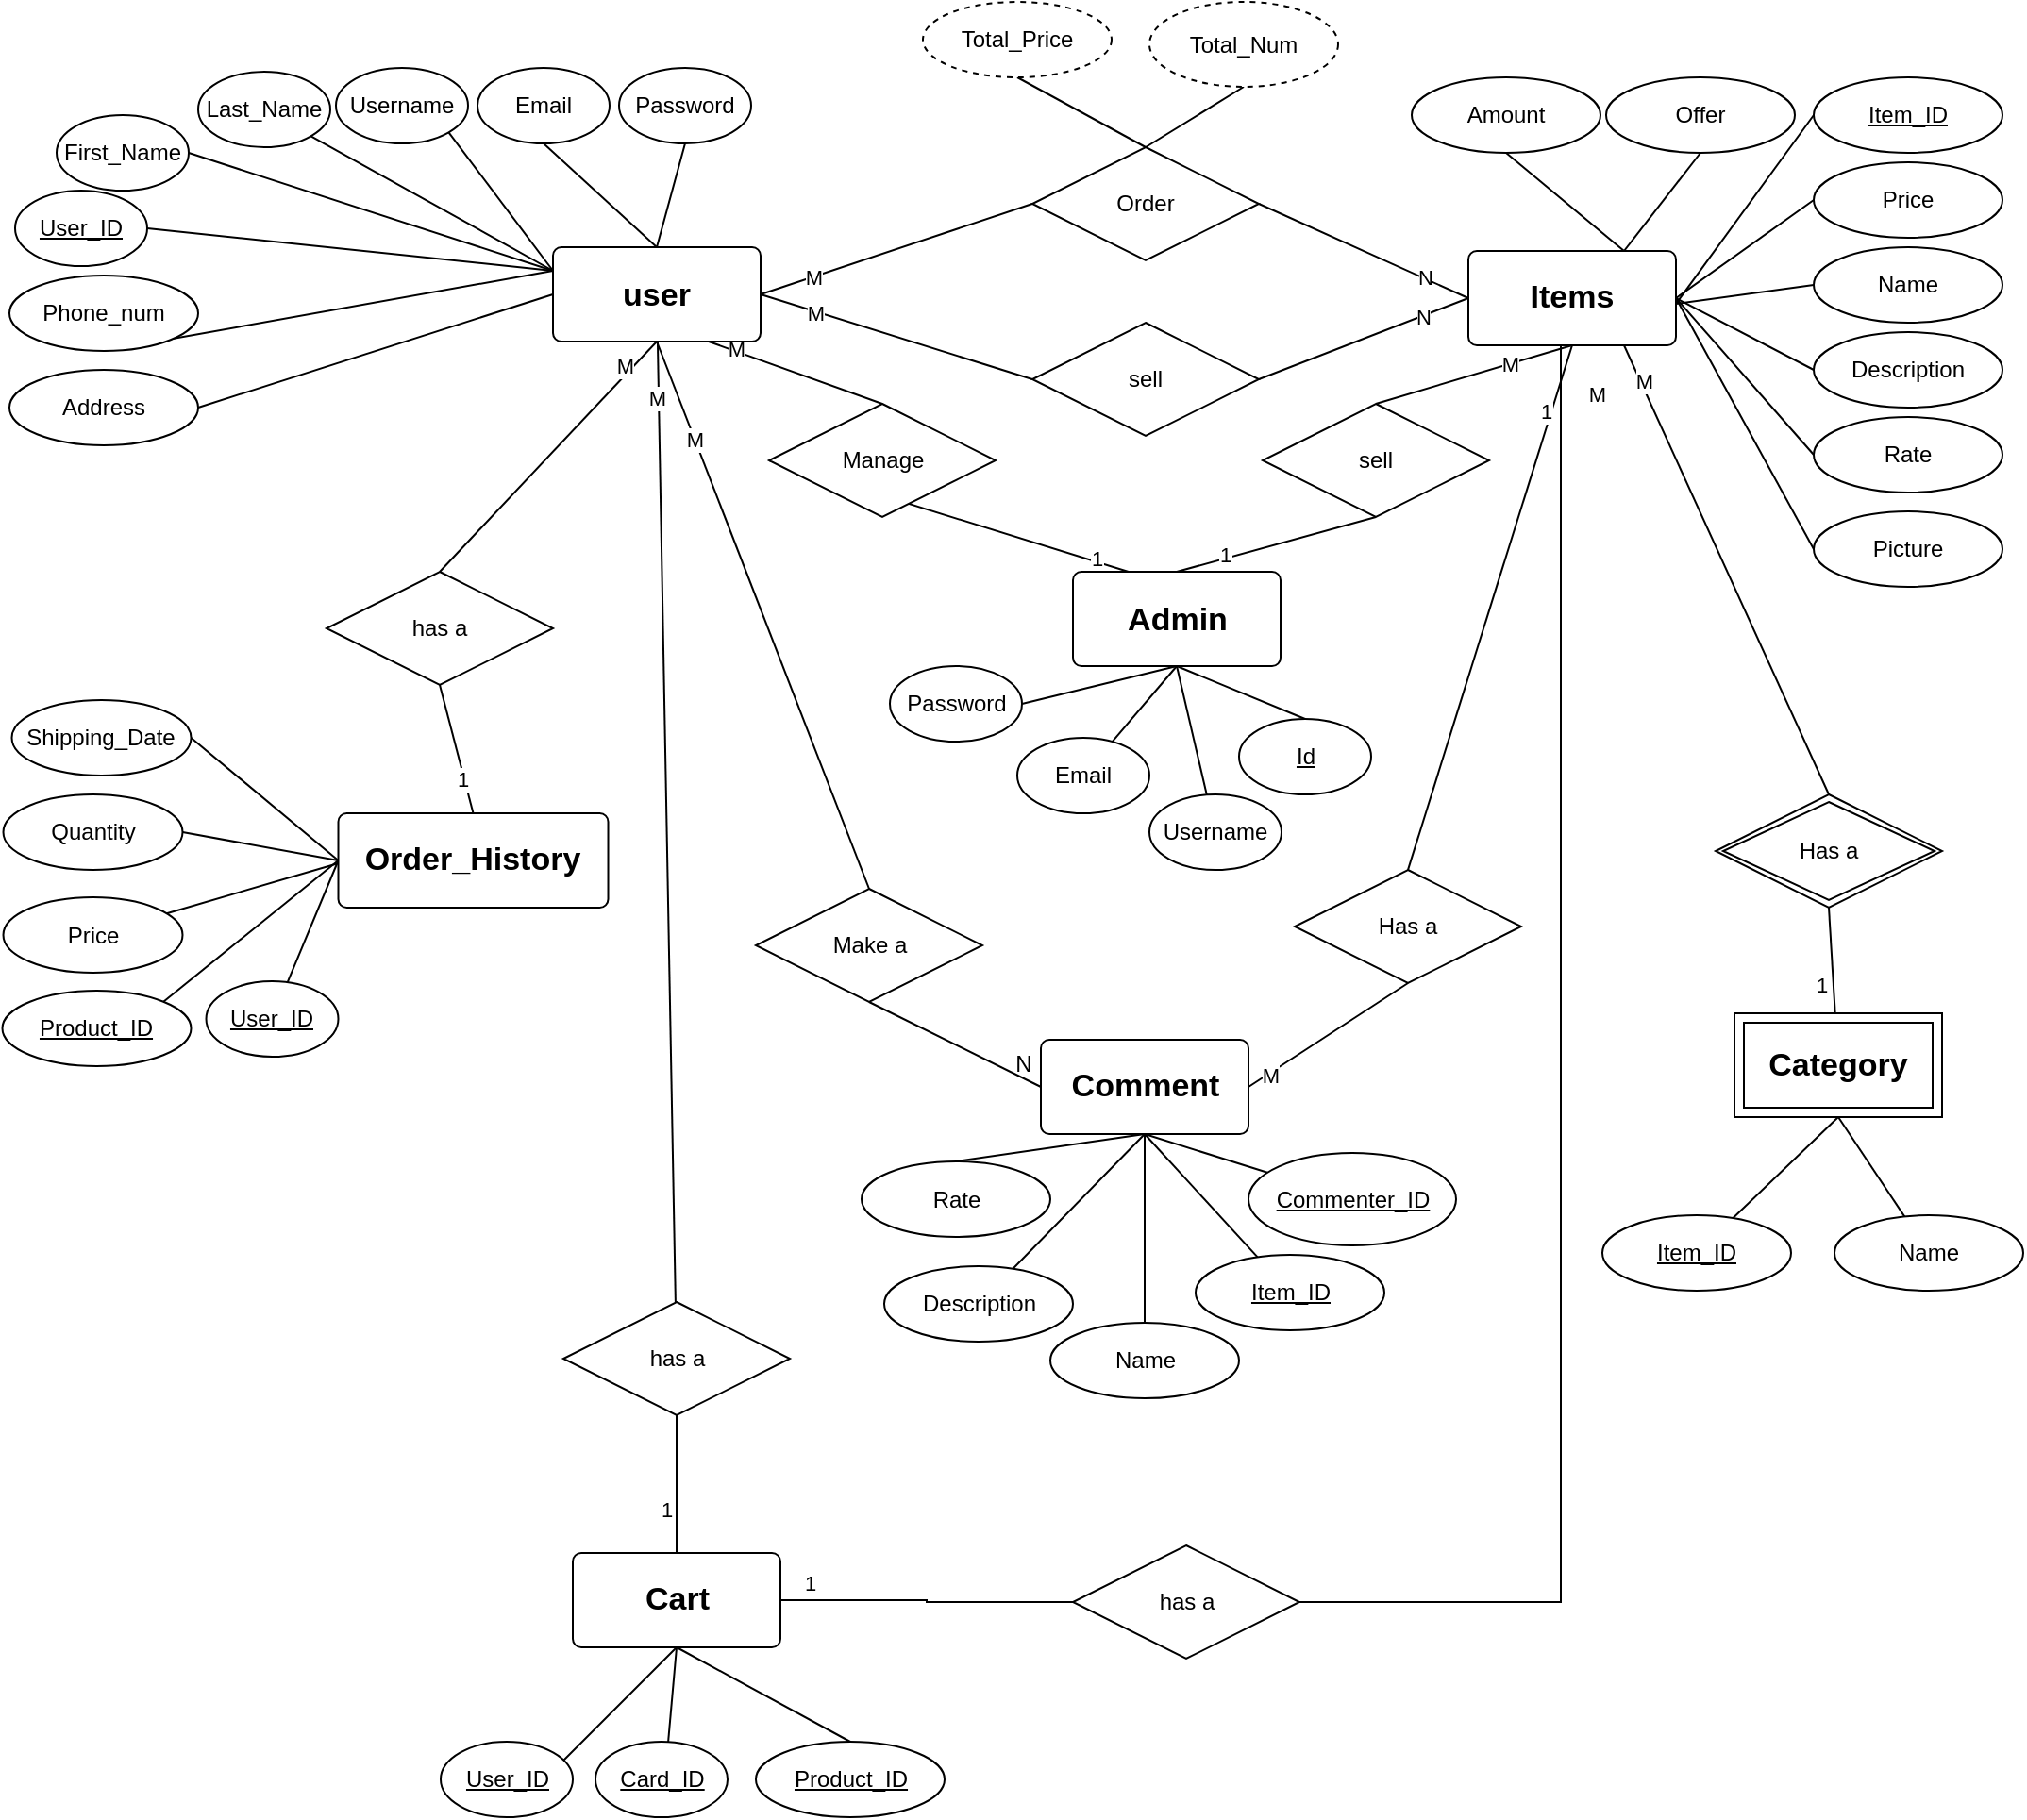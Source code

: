 <mxfile version="24.2.2" type="github">
  <diagram id="R2lEEEUBdFMjLlhIrx00" name="Page-1">
    <mxGraphModel dx="1857" dy="937" grid="1" gridSize="10" guides="1" tooltips="1" connect="1" arrows="1" fold="1" page="1" pageScale="1" pageWidth="1100" pageHeight="1100" math="0" shadow="0" extFonts="Permanent Marker^https://fonts.googleapis.com/css?family=Permanent+Marker">
      <root>
        <mxCell id="0" />
        <mxCell id="1" parent="0" />
        <mxCell id="x8ZEyGMmbt7tFjFz_5fG-46" value="Rate" style="ellipse;whiteSpace=wrap;html=1;align=center;" parent="1" vertex="1">
          <mxGeometry x="974" y="250" width="100" height="40" as="geometry" />
        </mxCell>
        <mxCell id="gXt64RuRlVnK6JQTjlX0-2" style="rounded=0;orthogonalLoop=1;jettySize=auto;html=1;exitX=0;exitY=0.5;exitDx=0;exitDy=0;entryX=1;entryY=0.5;entryDx=0;entryDy=0;endArrow=none;endFill=0;" edge="1" parent="1" source="x8ZEyGMmbt7tFjFz_5fG-1" target="gXt64RuRlVnK6JQTjlX0-1">
          <mxGeometry relative="1" as="geometry" />
        </mxCell>
        <mxCell id="gXt64RuRlVnK6JQTjlX0-3" style="rounded=0;orthogonalLoop=1;jettySize=auto;html=1;endArrow=none;endFill=0;" edge="1" parent="1" source="x8ZEyGMmbt7tFjFz_5fG-1" target="haqXAU8X_8pByM_LPozM-32">
          <mxGeometry relative="1" as="geometry" />
        </mxCell>
        <mxCell id="gXt64RuRlVnK6JQTjlX0-36" value="M" style="edgeLabel;html=1;align=center;verticalAlign=middle;resizable=0;points=[];" vertex="1" connectable="0" parent="gXt64RuRlVnK6JQTjlX0-3">
          <mxGeometry x="-0.894" relative="1" as="geometry">
            <mxPoint x="-1" y="3" as="offset" />
          </mxGeometry>
        </mxCell>
        <mxCell id="gXt64RuRlVnK6JQTjlX0-25" style="rounded=0;orthogonalLoop=1;jettySize=auto;html=1;exitX=0.5;exitY=1;exitDx=0;exitDy=0;entryX=0.5;entryY=0;entryDx=0;entryDy=0;endArrow=none;endFill=0;" edge="1" parent="1" source="x8ZEyGMmbt7tFjFz_5fG-1" target="gXt64RuRlVnK6JQTjlX0-24">
          <mxGeometry relative="1" as="geometry" />
        </mxCell>
        <mxCell id="gXt64RuRlVnK6JQTjlX0-33" value="M" style="edgeLabel;html=1;align=center;verticalAlign=middle;resizable=0;points=[];" vertex="1" connectable="0" parent="gXt64RuRlVnK6JQTjlX0-25">
          <mxGeometry x="-0.646" relative="1" as="geometry">
            <mxPoint as="offset" />
          </mxGeometry>
        </mxCell>
        <mxCell id="gXt64RuRlVnK6JQTjlX0-66" style="rounded=0;orthogonalLoop=1;jettySize=auto;html=1;exitX=0.5;exitY=1;exitDx=0;exitDy=0;entryX=0.5;entryY=0;entryDx=0;entryDy=0;endArrow=none;endFill=0;" edge="1" parent="1" source="x8ZEyGMmbt7tFjFz_5fG-1" target="gXt64RuRlVnK6JQTjlX0-65">
          <mxGeometry relative="1" as="geometry" />
        </mxCell>
        <mxCell id="gXt64RuRlVnK6JQTjlX0-68" value="M" style="edgeLabel;html=1;align=center;verticalAlign=middle;resizable=0;points=[];" vertex="1" connectable="0" parent="gXt64RuRlVnK6JQTjlX0-66">
          <mxGeometry x="-0.636" y="-1" relative="1" as="geometry">
            <mxPoint x="4" y="-9" as="offset" />
          </mxGeometry>
        </mxCell>
        <mxCell id="gXt64RuRlVnK6JQTjlX0-78" style="rounded=0;orthogonalLoop=1;jettySize=auto;html=1;exitX=0.75;exitY=1;exitDx=0;exitDy=0;entryX=0.5;entryY=0;entryDx=0;entryDy=0;endArrow=none;endFill=0;" edge="1" parent="1" source="x8ZEyGMmbt7tFjFz_5fG-1" target="gXt64RuRlVnK6JQTjlX0-77">
          <mxGeometry relative="1" as="geometry" />
        </mxCell>
        <mxCell id="gXt64RuRlVnK6JQTjlX0-90" value="M" style="edgeLabel;html=1;align=center;verticalAlign=middle;resizable=0;points=[];" vertex="1" connectable="0" parent="gXt64RuRlVnK6JQTjlX0-78">
          <mxGeometry x="-0.699" y="1" relative="1" as="geometry">
            <mxPoint as="offset" />
          </mxGeometry>
        </mxCell>
        <mxCell id="x8ZEyGMmbt7tFjFz_5fG-1" value="&lt;div style=&quot;font-size: 18px;&quot;&gt;&lt;font size=&quot;1&quot;&gt;&lt;b&gt;&lt;font style=&quot;font-size: 17px;&quot;&gt;user&lt;/font&gt;&lt;/b&gt;&lt;/font&gt;&lt;/div&gt;" style="rounded=1;arcSize=9;whiteSpace=wrap;html=1;align=center;" parent="1" vertex="1">
          <mxGeometry x="306" y="160" width="110" height="50" as="geometry" />
        </mxCell>
        <mxCell id="x8ZEyGMmbt7tFjFz_5fG-2" value="&lt;div&gt;First_Name&lt;/div&gt;" style="ellipse;whiteSpace=wrap;html=1;align=center;" parent="1" vertex="1">
          <mxGeometry x="43" y="90" width="70" height="40" as="geometry" />
        </mxCell>
        <mxCell id="x8ZEyGMmbt7tFjFz_5fG-13" style="edgeStyle=none;curved=1;rounded=0;orthogonalLoop=1;jettySize=auto;html=1;exitX=1;exitY=0.5;exitDx=0;exitDy=0;entryX=0;entryY=0.25;entryDx=0;entryDy=0;fontSize=12;startSize=8;endSize=8;endArrow=none;endFill=0;" parent="1" source="x8ZEyGMmbt7tFjFz_5fG-3" target="x8ZEyGMmbt7tFjFz_5fG-1" edge="1">
          <mxGeometry relative="1" as="geometry" />
        </mxCell>
        <mxCell id="x8ZEyGMmbt7tFjFz_5fG-3" value="&lt;div&gt;&lt;u&gt;User_ID&lt;/u&gt;&lt;/div&gt;" style="ellipse;whiteSpace=wrap;html=1;align=center;" parent="1" vertex="1">
          <mxGeometry x="21" y="130" width="70" height="40" as="geometry" />
        </mxCell>
        <mxCell id="x8ZEyGMmbt7tFjFz_5fG-16" style="edgeStyle=none;curved=1;rounded=0;orthogonalLoop=1;jettySize=auto;html=1;exitX=0.5;exitY=1;exitDx=0;exitDy=0;entryX=0;entryY=0.25;entryDx=0;entryDy=0;fontSize=12;startSize=8;endSize=8;endArrow=none;endFill=0;" parent="1" source="x8ZEyGMmbt7tFjFz_5fG-4" target="x8ZEyGMmbt7tFjFz_5fG-1" edge="1">
          <mxGeometry relative="1" as="geometry" />
        </mxCell>
        <mxCell id="x8ZEyGMmbt7tFjFz_5fG-4" value="&lt;div&gt;Phone_num&lt;/div&gt;" style="ellipse;whiteSpace=wrap;html=1;align=center;" parent="1" vertex="1">
          <mxGeometry x="18" y="175" width="100" height="40" as="geometry" />
        </mxCell>
        <mxCell id="x8ZEyGMmbt7tFjFz_5fG-11" style="edgeStyle=none;curved=1;rounded=0;orthogonalLoop=1;jettySize=auto;html=1;exitX=1;exitY=1;exitDx=0;exitDy=0;entryX=0;entryY=0.25;entryDx=0;entryDy=0;fontSize=12;startSize=8;endSize=8;endArrow=none;endFill=0;" parent="1" source="x8ZEyGMmbt7tFjFz_5fG-5" target="x8ZEyGMmbt7tFjFz_5fG-1" edge="1">
          <mxGeometry relative="1" as="geometry" />
        </mxCell>
        <mxCell id="x8ZEyGMmbt7tFjFz_5fG-5" value="&lt;div&gt;Last_Name&lt;/div&gt;" style="ellipse;whiteSpace=wrap;html=1;align=center;" parent="1" vertex="1">
          <mxGeometry x="118" y="67" width="70" height="40" as="geometry" />
        </mxCell>
        <mxCell id="x8ZEyGMmbt7tFjFz_5fG-12" style="edgeStyle=none;curved=1;rounded=0;orthogonalLoop=1;jettySize=auto;html=1;exitX=1;exitY=1;exitDx=0;exitDy=0;entryX=0;entryY=0.25;entryDx=0;entryDy=0;fontSize=12;startSize=8;endSize=8;endArrow=none;endFill=0;" parent="1" source="x8ZEyGMmbt7tFjFz_5fG-6" target="x8ZEyGMmbt7tFjFz_5fG-1" edge="1">
          <mxGeometry relative="1" as="geometry" />
        </mxCell>
        <mxCell id="x8ZEyGMmbt7tFjFz_5fG-6" value="&lt;div&gt;Username&lt;/div&gt;" style="ellipse;whiteSpace=wrap;html=1;align=center;" parent="1" vertex="1">
          <mxGeometry x="191" y="65" width="70" height="40" as="geometry" />
        </mxCell>
        <mxCell id="x8ZEyGMmbt7tFjFz_5fG-15" style="edgeStyle=none;curved=1;rounded=0;orthogonalLoop=1;jettySize=auto;html=1;exitX=0.5;exitY=1;exitDx=0;exitDy=0;entryX=0.5;entryY=0;entryDx=0;entryDy=0;fontSize=12;startSize=8;endSize=8;endArrow=none;endFill=0;" parent="1" source="x8ZEyGMmbt7tFjFz_5fG-7" target="x8ZEyGMmbt7tFjFz_5fG-1" edge="1">
          <mxGeometry relative="1" as="geometry" />
        </mxCell>
        <mxCell id="x8ZEyGMmbt7tFjFz_5fG-7" value="Password" style="ellipse;whiteSpace=wrap;html=1;align=center;" parent="1" vertex="1">
          <mxGeometry x="341" y="65" width="70" height="40" as="geometry" />
        </mxCell>
        <mxCell id="x8ZEyGMmbt7tFjFz_5fG-14" style="edgeStyle=none;curved=1;rounded=0;orthogonalLoop=1;jettySize=auto;html=1;exitX=0.5;exitY=1;exitDx=0;exitDy=0;entryX=0.5;entryY=0;entryDx=0;entryDy=0;fontSize=12;startSize=8;endSize=8;endArrow=none;endFill=0;" parent="1" source="x8ZEyGMmbt7tFjFz_5fG-8" target="x8ZEyGMmbt7tFjFz_5fG-1" edge="1">
          <mxGeometry relative="1" as="geometry" />
        </mxCell>
        <mxCell id="x8ZEyGMmbt7tFjFz_5fG-8" value="&lt;div&gt;Email&lt;/div&gt;" style="ellipse;whiteSpace=wrap;html=1;align=center;" parent="1" vertex="1">
          <mxGeometry x="266" y="65" width="70" height="40" as="geometry" />
        </mxCell>
        <mxCell id="x8ZEyGMmbt7tFjFz_5fG-10" style="edgeStyle=none;curved=1;rounded=0;orthogonalLoop=1;jettySize=auto;html=1;exitX=1;exitY=0.5;exitDx=0;exitDy=0;entryX=0;entryY=0.25;entryDx=0;entryDy=0;fontSize=12;startSize=8;endSize=8;endArrow=none;endFill=0;" parent="1" source="x8ZEyGMmbt7tFjFz_5fG-2" target="x8ZEyGMmbt7tFjFz_5fG-1" edge="1">
          <mxGeometry relative="1" as="geometry" />
        </mxCell>
        <mxCell id="gXt64RuRlVnK6JQTjlX0-27" style="rounded=0;orthogonalLoop=1;jettySize=auto;html=1;exitX=0.5;exitY=1;exitDx=0;exitDy=0;entryX=0.5;entryY=0;entryDx=0;entryDy=0;endArrow=none;endFill=0;" edge="1" parent="1" source="x8ZEyGMmbt7tFjFz_5fG-19" target="gXt64RuRlVnK6JQTjlX0-23">
          <mxGeometry relative="1" as="geometry" />
        </mxCell>
        <mxCell id="gXt64RuRlVnK6JQTjlX0-32" value="1" style="edgeLabel;html=1;align=center;verticalAlign=middle;resizable=0;points=[];" vertex="1" connectable="0" parent="gXt64RuRlVnK6JQTjlX0-27">
          <mxGeometry x="-0.791" y="1" relative="1" as="geometry">
            <mxPoint x="-6" y="5" as="offset" />
          </mxGeometry>
        </mxCell>
        <mxCell id="gXt64RuRlVnK6JQTjlX0-55" style="edgeStyle=orthogonalEdgeStyle;rounded=0;orthogonalLoop=1;jettySize=auto;html=1;exitX=0.5;exitY=1;exitDx=0;exitDy=0;entryX=1;entryY=0.5;entryDx=0;entryDy=0;endArrow=none;endFill=0;" edge="1" parent="1">
          <mxGeometry relative="1" as="geometry">
            <mxPoint x="812" y="212" as="sourcePoint" />
            <mxPoint x="686.5" y="878.0" as="targetPoint" />
            <Array as="points">
              <mxPoint x="840" y="212" />
              <mxPoint x="840" y="878" />
            </Array>
          </mxGeometry>
        </mxCell>
        <mxCell id="gXt64RuRlVnK6JQTjlX0-57" value="M" style="edgeLabel;html=1;align=center;verticalAlign=middle;resizable=0;points=[];" vertex="1" connectable="0" parent="gXt64RuRlVnK6JQTjlX0-55">
          <mxGeometry x="-0.783" relative="1" as="geometry">
            <mxPoint x="19" y="-38" as="offset" />
          </mxGeometry>
        </mxCell>
        <mxCell id="gXt64RuRlVnK6JQTjlX0-99" style="rounded=0;orthogonalLoop=1;jettySize=auto;html=1;exitX=0.5;exitY=1;exitDx=0;exitDy=0;entryX=0.5;entryY=0;entryDx=0;entryDy=0;endArrow=none;endFill=0;" edge="1" parent="1" source="x8ZEyGMmbt7tFjFz_5fG-19" target="gXt64RuRlVnK6JQTjlX0-98">
          <mxGeometry relative="1" as="geometry" />
        </mxCell>
        <mxCell id="gXt64RuRlVnK6JQTjlX0-101" value="M" style="edgeLabel;html=1;align=center;verticalAlign=middle;resizable=0;points=[];" vertex="1" connectable="0" parent="gXt64RuRlVnK6JQTjlX0-99">
          <mxGeometry x="-0.662" y="-1" relative="1" as="geometry">
            <mxPoint x="-15" y="5" as="offset" />
          </mxGeometry>
        </mxCell>
        <mxCell id="gXt64RuRlVnK6JQTjlX0-104" style="rounded=0;orthogonalLoop=1;jettySize=auto;html=1;exitX=0.75;exitY=1;exitDx=0;exitDy=0;endArrow=none;endFill=0;entryX=0.5;entryY=0;entryDx=0;entryDy=0;" edge="1" parent="1" source="x8ZEyGMmbt7tFjFz_5fG-19" target="gXt64RuRlVnK6JQTjlX0-59">
          <mxGeometry relative="1" as="geometry" />
        </mxCell>
        <mxCell id="gXt64RuRlVnK6JQTjlX0-107" value="M" style="edgeLabel;html=1;align=center;verticalAlign=middle;resizable=0;points=[];" vertex="1" connectable="0" parent="gXt64RuRlVnK6JQTjlX0-104">
          <mxGeometry x="-0.839" y="-2" relative="1" as="geometry">
            <mxPoint x="3" y="-1" as="offset" />
          </mxGeometry>
        </mxCell>
        <mxCell id="x8ZEyGMmbt7tFjFz_5fG-19" value="&lt;font style=&quot;font-size: 17px;&quot;&gt;&lt;b&gt;Items&lt;/b&gt;&lt;/font&gt;" style="rounded=1;arcSize=9;whiteSpace=wrap;html=1;align=center;" parent="1" vertex="1">
          <mxGeometry x="791" y="162" width="110" height="50" as="geometry" />
        </mxCell>
        <mxCell id="x8ZEyGMmbt7tFjFz_5fG-20" value="&lt;div&gt;&lt;font style=&quot;font-size: 17px;&quot;&gt;&lt;b&gt;Cart&lt;/b&gt;&lt;/font&gt;&lt;/div&gt;" style="rounded=1;arcSize=9;whiteSpace=wrap;html=1;align=center;" parent="1" vertex="1">
          <mxGeometry x="316.5" y="852" width="110" height="50" as="geometry" />
        </mxCell>
        <mxCell id="x8ZEyGMmbt7tFjFz_5fG-28" style="edgeStyle=none;curved=1;rounded=0;orthogonalLoop=1;jettySize=auto;html=1;exitX=0.5;exitY=1;exitDx=0;exitDy=0;entryX=0.5;entryY=1;entryDx=0;entryDy=0;fontSize=12;startSize=8;endSize=8;endArrow=none;endFill=0;" parent="1" source="x8ZEyGMmbt7tFjFz_5fG-21" target="x8ZEyGMmbt7tFjFz_5fG-20" edge="1">
          <mxGeometry relative="1" as="geometry" />
        </mxCell>
        <mxCell id="x8ZEyGMmbt7tFjFz_5fG-21" value="&lt;div&gt;&lt;u&gt;User_ID&lt;/u&gt;&lt;/div&gt;" style="ellipse;whiteSpace=wrap;html=1;align=center;" parent="1" vertex="1">
          <mxGeometry x="246.5" y="952" width="70" height="40" as="geometry" />
        </mxCell>
        <mxCell id="x8ZEyGMmbt7tFjFz_5fG-29" style="edgeStyle=none;curved=1;rounded=0;orthogonalLoop=1;jettySize=auto;html=1;exitX=0.5;exitY=1;exitDx=0;exitDy=0;entryX=0.5;entryY=1;entryDx=0;entryDy=0;fontSize=12;startSize=8;endSize=8;endArrow=none;endFill=0;" parent="1" source="x8ZEyGMmbt7tFjFz_5fG-22" target="x8ZEyGMmbt7tFjFz_5fG-20" edge="1">
          <mxGeometry relative="1" as="geometry" />
        </mxCell>
        <mxCell id="x8ZEyGMmbt7tFjFz_5fG-22" value="&lt;div&gt;&lt;u&gt;Card_ID&lt;/u&gt;&lt;/div&gt;" style="ellipse;whiteSpace=wrap;html=1;align=center;" parent="1" vertex="1">
          <mxGeometry x="328.5" y="952" width="70" height="40" as="geometry" />
        </mxCell>
        <mxCell id="x8ZEyGMmbt7tFjFz_5fG-30" style="edgeStyle=none;curved=1;rounded=0;orthogonalLoop=1;jettySize=auto;html=1;exitX=0.5;exitY=0;exitDx=0;exitDy=0;entryX=0.5;entryY=1;entryDx=0;entryDy=0;fontSize=12;startSize=8;endSize=8;endArrow=none;endFill=0;" parent="1" source="x8ZEyGMmbt7tFjFz_5fG-27" target="x8ZEyGMmbt7tFjFz_5fG-20" edge="1">
          <mxGeometry relative="1" as="geometry" />
        </mxCell>
        <mxCell id="x8ZEyGMmbt7tFjFz_5fG-27" value="&lt;div&gt;&lt;u&gt;Product_ID&lt;/u&gt;&lt;/div&gt;" style="ellipse;whiteSpace=wrap;html=1;align=center;" parent="1" vertex="1">
          <mxGeometry x="413.5" y="952" width="100" height="40" as="geometry" />
        </mxCell>
        <mxCell id="9xolPM95A9rNDPjECbFm-1" value="" style="rounded=0;orthogonalLoop=1;jettySize=auto;html=1;endArrow=none;endFill=0;exitX=0.5;exitY=1;exitDx=0;exitDy=0;" parent="1" source="x8ZEyGMmbt7tFjFz_5fG-31" target="haqXAU8X_8pByM_LPozM-2" edge="1">
          <mxGeometry relative="1" as="geometry" />
        </mxCell>
        <mxCell id="gXt64RuRlVnK6JQTjlX0-62" style="rounded=0;orthogonalLoop=1;jettySize=auto;html=1;exitX=0.5;exitY=1;exitDx=0;exitDy=0;endArrow=none;endFill=0;" edge="1" parent="1" source="x8ZEyGMmbt7tFjFz_5fG-31" target="gXt64RuRlVnK6JQTjlX0-61">
          <mxGeometry relative="1" as="geometry" />
        </mxCell>
        <mxCell id="x8ZEyGMmbt7tFjFz_5fG-31" value="&lt;font style=&quot;font-size: 17px;&quot;&gt;&lt;b&gt;Category&lt;/b&gt;&lt;/font&gt;" style="shape=ext;margin=3;double=1;whiteSpace=wrap;html=1;align=center;" parent="1" vertex="1">
          <mxGeometry x="932" y="566" width="110" height="55" as="geometry" />
        </mxCell>
        <mxCell id="x8ZEyGMmbt7tFjFz_5fG-32" value="&lt;div&gt;&lt;u&gt;Item_ID&lt;/u&gt;&lt;/div&gt;" style="ellipse;whiteSpace=wrap;html=1;align=center;" parent="1" vertex="1">
          <mxGeometry x="974" y="70" width="100" height="40" as="geometry" />
        </mxCell>
        <mxCell id="x8ZEyGMmbt7tFjFz_5fG-33" value="&lt;div&gt;Price&lt;/div&gt;" style="ellipse;whiteSpace=wrap;html=1;align=center;" parent="1" vertex="1">
          <mxGeometry x="974" y="115" width="100" height="40" as="geometry" />
        </mxCell>
        <mxCell id="x8ZEyGMmbt7tFjFz_5fG-40" style="rounded=0;orthogonalLoop=1;jettySize=auto;html=1;exitX=0.5;exitY=1;exitDx=0;exitDy=0;entryX=0.75;entryY=0;entryDx=0;entryDy=0;endArrow=none;endFill=0;" parent="1" source="x8ZEyGMmbt7tFjFz_5fG-36" target="x8ZEyGMmbt7tFjFz_5fG-19" edge="1">
          <mxGeometry relative="1" as="geometry" />
        </mxCell>
        <mxCell id="x8ZEyGMmbt7tFjFz_5fG-36" value="&lt;div&gt;Amount&lt;/div&gt;" style="ellipse;whiteSpace=wrap;html=1;align=center;" parent="1" vertex="1">
          <mxGeometry x="761" y="70" width="100" height="40" as="geometry" />
        </mxCell>
        <mxCell id="x8ZEyGMmbt7tFjFz_5fG-38" style="rounded=0;orthogonalLoop=1;jettySize=auto;html=1;exitX=0.5;exitY=1;exitDx=0;exitDy=0;entryX=0.75;entryY=0;entryDx=0;entryDy=0;endArrow=none;endFill=0;" parent="1" source="x8ZEyGMmbt7tFjFz_5fG-37" target="x8ZEyGMmbt7tFjFz_5fG-19" edge="1">
          <mxGeometry relative="1" as="geometry" />
        </mxCell>
        <mxCell id="x8ZEyGMmbt7tFjFz_5fG-37" value="Offer" style="ellipse;whiteSpace=wrap;html=1;align=center;" parent="1" vertex="1">
          <mxGeometry x="864" y="70" width="100" height="40" as="geometry" />
        </mxCell>
        <mxCell id="x8ZEyGMmbt7tFjFz_5fG-41" style="rounded=0;orthogonalLoop=1;jettySize=auto;html=1;exitX=0;exitY=0.5;exitDx=0;exitDy=0;entryX=1;entryY=0.5;entryDx=0;entryDy=0;endArrow=none;endFill=0;" parent="1" source="x8ZEyGMmbt7tFjFz_5fG-47" target="x8ZEyGMmbt7tFjFz_5fG-19" edge="1">
          <mxGeometry relative="1" as="geometry">
            <mxPoint x="1009.355" y="244.142" as="sourcePoint" />
            <mxPoint x="1064" y="262.5" as="targetPoint" />
          </mxGeometry>
        </mxCell>
        <mxCell id="x8ZEyGMmbt7tFjFz_5fG-42" style="rounded=0;orthogonalLoop=1;jettySize=auto;html=1;endArrow=none;endFill=0;exitX=0;exitY=0.5;exitDx=0;exitDy=0;" parent="1" source="x8ZEyGMmbt7tFjFz_5fG-32" edge="1">
          <mxGeometry relative="1" as="geometry">
            <mxPoint x="932.5" y="290" as="sourcePoint" />
            <mxPoint x="901" y="190" as="targetPoint" />
          </mxGeometry>
        </mxCell>
        <mxCell id="x8ZEyGMmbt7tFjFz_5fG-43" value="Name" style="ellipse;whiteSpace=wrap;html=1;align=center;" parent="1" vertex="1">
          <mxGeometry x="974" y="160" width="100" height="40" as="geometry" />
        </mxCell>
        <mxCell id="x8ZEyGMmbt7tFjFz_5fG-45" style="rounded=0;orthogonalLoop=1;jettySize=auto;html=1;exitX=0;exitY=0.5;exitDx=0;exitDy=0;endArrow=none;endFill=0;" parent="1" source="x8ZEyGMmbt7tFjFz_5fG-43" edge="1">
          <mxGeometry relative="1" as="geometry">
            <mxPoint x="1034" y="340" as="sourcePoint" />
            <mxPoint x="901" y="190" as="targetPoint" />
          </mxGeometry>
        </mxCell>
        <mxCell id="x8ZEyGMmbt7tFjFz_5fG-47" value="&lt;div&gt;Description&lt;/div&gt;" style="ellipse;whiteSpace=wrap;html=1;align=center;" parent="1" vertex="1">
          <mxGeometry x="974" y="205" width="100" height="40" as="geometry" />
        </mxCell>
        <mxCell id="x8ZEyGMmbt7tFjFz_5fG-50" style="rounded=0;orthogonalLoop=1;jettySize=auto;html=1;entryX=1;entryY=0.5;entryDx=0;entryDy=0;endArrow=none;endFill=0;exitX=0;exitY=0.5;exitDx=0;exitDy=0;" parent="1" source="x8ZEyGMmbt7tFjFz_5fG-33" target="x8ZEyGMmbt7tFjFz_5fG-19" edge="1">
          <mxGeometry relative="1" as="geometry">
            <mxPoint x="1074" y="392.5" as="sourcePoint" />
            <mxPoint x="1091.5" y="300" as="targetPoint" />
          </mxGeometry>
        </mxCell>
        <mxCell id="x8ZEyGMmbt7tFjFz_5fG-51" style="rounded=0;orthogonalLoop=1;jettySize=auto;html=1;exitX=0;exitY=0.5;exitDx=0;exitDy=0;entryX=1;entryY=0.5;entryDx=0;entryDy=0;endArrow=none;endFill=0;" parent="1" source="x8ZEyGMmbt7tFjFz_5fG-46" target="x8ZEyGMmbt7tFjFz_5fG-19" edge="1">
          <mxGeometry relative="1" as="geometry">
            <mxPoint x="1034" y="353" as="sourcePoint" />
            <mxPoint x="1064" y="300" as="targetPoint" />
          </mxGeometry>
        </mxCell>
        <mxCell id="haqXAU8X_8pByM_LPozM-2" value="Name" style="ellipse;whiteSpace=wrap;html=1;align=center;" parent="1" vertex="1">
          <mxGeometry x="985" y="673" width="100" height="40" as="geometry" />
        </mxCell>
        <mxCell id="haqXAU8X_8pByM_LPozM-5" style="rounded=0;orthogonalLoop=1;jettySize=auto;html=1;endArrow=none;endFill=0;entryX=0;entryY=0.5;entryDx=0;entryDy=0;exitX=1;exitY=0.5;exitDx=0;exitDy=0;" parent="1" source="haqXAU8X_8pByM_LPozM-15" target="x8ZEyGMmbt7tFjFz_5fG-19" edge="1">
          <mxGeometry relative="1" as="geometry">
            <mxPoint x="657" y="139" as="sourcePoint" />
          </mxGeometry>
        </mxCell>
        <mxCell id="haqXAU8X_8pByM_LPozM-20" value="N" style="edgeLabel;html=1;align=center;verticalAlign=middle;resizable=0;points=[];" parent="haqXAU8X_8pByM_LPozM-5" vertex="1" connectable="0">
          <mxGeometry x="0.698" y="2" relative="1" as="geometry">
            <mxPoint x="-7" y="-2" as="offset" />
          </mxGeometry>
        </mxCell>
        <mxCell id="haqXAU8X_8pByM_LPozM-6" style="rounded=0;orthogonalLoop=1;jettySize=auto;html=1;entryX=1;entryY=0.5;entryDx=0;entryDy=0;endArrow=none;endFill=0;exitX=0;exitY=0.5;exitDx=0;exitDy=0;" parent="1" source="haqXAU8X_8pByM_LPozM-15" target="x8ZEyGMmbt7tFjFz_5fG-1" edge="1">
          <mxGeometry relative="1" as="geometry">
            <mxPoint x="472" y="165" as="sourcePoint" />
          </mxGeometry>
        </mxCell>
        <mxCell id="haqXAU8X_8pByM_LPozM-22" value="M" style="edgeLabel;html=1;align=center;verticalAlign=middle;resizable=0;points=[];" parent="haqXAU8X_8pByM_LPozM-6" vertex="1" connectable="0">
          <mxGeometry x="0.622" relative="1" as="geometry">
            <mxPoint as="offset" />
          </mxGeometry>
        </mxCell>
        <mxCell id="haqXAU8X_8pByM_LPozM-12" style="edgeStyle=none;rounded=0;orthogonalLoop=1;jettySize=auto;html=1;entryX=0;entryY=0.5;entryDx=0;entryDy=0;endArrow=none;endFill=0;exitX=1;exitY=0.5;exitDx=0;exitDy=0;" parent="1" source="haqXAU8X_8pByM_LPozM-17" target="x8ZEyGMmbt7tFjFz_5fG-19" edge="1">
          <mxGeometry relative="1" as="geometry">
            <mxPoint x="657" y="234" as="sourcePoint" />
          </mxGeometry>
        </mxCell>
        <mxCell id="haqXAU8X_8pByM_LPozM-23" value="N" style="edgeLabel;html=1;align=center;verticalAlign=middle;resizable=0;points=[];" parent="haqXAU8X_8pByM_LPozM-12" vertex="1" connectable="0">
          <mxGeometry x="0.558" relative="1" as="geometry">
            <mxPoint as="offset" />
          </mxGeometry>
        </mxCell>
        <mxCell id="haqXAU8X_8pByM_LPozM-13" style="edgeStyle=none;rounded=0;orthogonalLoop=1;jettySize=auto;html=1;entryX=1;entryY=0.5;entryDx=0;entryDy=0;endArrow=none;endFill=0;exitX=0;exitY=0.5;exitDx=0;exitDy=0;" parent="1" source="haqXAU8X_8pByM_LPozM-17" target="x8ZEyGMmbt7tFjFz_5fG-1" edge="1">
          <mxGeometry relative="1" as="geometry">
            <mxPoint x="577" y="234" as="sourcePoint" />
          </mxGeometry>
        </mxCell>
        <mxCell id="haqXAU8X_8pByM_LPozM-24" value="M" style="edgeLabel;html=1;align=center;verticalAlign=middle;resizable=0;points=[];" parent="haqXAU8X_8pByM_LPozM-13" vertex="1" connectable="0">
          <mxGeometry x="0.61" y="-3" relative="1" as="geometry">
            <mxPoint y="4" as="offset" />
          </mxGeometry>
        </mxCell>
        <mxCell id="haqXAU8X_8pByM_LPozM-11" style="edgeStyle=none;rounded=0;orthogonalLoop=1;jettySize=auto;html=1;exitX=0;exitY=0.5;exitDx=0;exitDy=0;entryX=1;entryY=0.5;entryDx=0;entryDy=0;endArrow=none;endFill=0;" parent="1" source="haqXAU8X_8pByM_LPozM-10" target="x8ZEyGMmbt7tFjFz_5fG-19" edge="1">
          <mxGeometry relative="1" as="geometry" />
        </mxCell>
        <mxCell id="haqXAU8X_8pByM_LPozM-10" value="Picture" style="ellipse;whiteSpace=wrap;html=1;align=center;" parent="1" vertex="1">
          <mxGeometry x="974" y="300" width="100" height="40" as="geometry" />
        </mxCell>
        <mxCell id="haqXAU8X_8pByM_LPozM-15" value="Order" style="shape=rhombus;perimeter=rhombusPerimeter;whiteSpace=wrap;html=1;align=center;" parent="1" vertex="1">
          <mxGeometry x="560" y="107" width="120" height="60" as="geometry" />
        </mxCell>
        <mxCell id="haqXAU8X_8pByM_LPozM-17" value="sell" style="shape=rhombus;perimeter=rhombusPerimeter;whiteSpace=wrap;html=1;align=center;" parent="1" vertex="1">
          <mxGeometry x="560" y="200" width="120" height="60" as="geometry" />
        </mxCell>
        <mxCell id="haqXAU8X_8pByM_LPozM-28" style="edgeStyle=none;rounded=0;orthogonalLoop=1;jettySize=auto;html=1;exitX=0.5;exitY=1;exitDx=0;exitDy=0;entryX=0.5;entryY=0;entryDx=0;entryDy=0;endArrow=none;endFill=0;" parent="1" source="haqXAU8X_8pByM_LPozM-26" target="haqXAU8X_8pByM_LPozM-15" edge="1">
          <mxGeometry relative="1" as="geometry" />
        </mxCell>
        <mxCell id="haqXAU8X_8pByM_LPozM-26" value="Total_Num" style="ellipse;whiteSpace=wrap;html=1;align=center;dashed=1;" parent="1" vertex="1">
          <mxGeometry x="622" y="30" width="100" height="45" as="geometry" />
        </mxCell>
        <mxCell id="haqXAU8X_8pByM_LPozM-29" style="edgeStyle=none;rounded=0;orthogonalLoop=1;jettySize=auto;html=1;exitX=0.5;exitY=1;exitDx=0;exitDy=0;entryX=0.5;entryY=0;entryDx=0;entryDy=0;endArrow=none;endFill=0;" parent="1" source="haqXAU8X_8pByM_LPozM-27" target="haqXAU8X_8pByM_LPozM-15" edge="1">
          <mxGeometry relative="1" as="geometry" />
        </mxCell>
        <mxCell id="haqXAU8X_8pByM_LPozM-27" value="Total_Price" style="ellipse;whiteSpace=wrap;html=1;align=center;dashed=1;" parent="1" vertex="1">
          <mxGeometry x="502" y="30" width="100" height="40" as="geometry" />
        </mxCell>
        <mxCell id="gXt64RuRlVnK6JQTjlX0-4" style="rounded=0;orthogonalLoop=1;jettySize=auto;html=1;exitX=0.5;exitY=1;exitDx=0;exitDy=0;endArrow=none;endFill=0;" edge="1" parent="1" source="haqXAU8X_8pByM_LPozM-32" target="x8ZEyGMmbt7tFjFz_5fG-20">
          <mxGeometry relative="1" as="geometry" />
        </mxCell>
        <mxCell id="gXt64RuRlVnK6JQTjlX0-37" value="1" style="edgeLabel;html=1;align=center;verticalAlign=middle;resizable=0;points=[];" vertex="1" connectable="0" parent="gXt64RuRlVnK6JQTjlX0-4">
          <mxGeometry x="0.426" relative="1" as="geometry">
            <mxPoint x="-6" y="-2" as="offset" />
          </mxGeometry>
        </mxCell>
        <mxCell id="haqXAU8X_8pByM_LPozM-32" value="has a" style="shape=rhombus;perimeter=rhombusPerimeter;whiteSpace=wrap;html=1;align=center;" parent="1" vertex="1">
          <mxGeometry x="311.5" y="719" width="120" height="60" as="geometry" />
        </mxCell>
        <mxCell id="gXt64RuRlVnK6JQTjlX0-56" style="edgeStyle=orthogonalEdgeStyle;rounded=0;orthogonalLoop=1;jettySize=auto;html=1;exitX=0;exitY=0.5;exitDx=0;exitDy=0;entryX=1;entryY=0.5;entryDx=0;entryDy=0;endArrow=none;endFill=0;" edge="1" parent="1" source="haqXAU8X_8pByM_LPozM-33" target="x8ZEyGMmbt7tFjFz_5fG-20">
          <mxGeometry relative="1" as="geometry" />
        </mxCell>
        <mxCell id="gXt64RuRlVnK6JQTjlX0-58" value="1" style="edgeLabel;html=1;align=center;verticalAlign=middle;resizable=0;points=[];" vertex="1" connectable="0" parent="gXt64RuRlVnK6JQTjlX0-56">
          <mxGeometry x="0.755" relative="1" as="geometry">
            <mxPoint x="-4" y="-9" as="offset" />
          </mxGeometry>
        </mxCell>
        <mxCell id="haqXAU8X_8pByM_LPozM-33" value="has a" style="shape=rhombus;perimeter=rhombusPerimeter;whiteSpace=wrap;html=1;align=center;" parent="1" vertex="1">
          <mxGeometry x="581.5" y="848" width="120" height="60" as="geometry" />
        </mxCell>
        <mxCell id="gXt64RuRlVnK6JQTjlX0-1" value="Address" style="ellipse;whiteSpace=wrap;html=1;align=center;" vertex="1" parent="1">
          <mxGeometry x="18" y="225" width="100" height="40" as="geometry" />
        </mxCell>
        <mxCell id="gXt64RuRlVnK6JQTjlX0-9" style="rounded=0;orthogonalLoop=1;jettySize=auto;html=1;exitX=0;exitY=0.5;exitDx=0;exitDy=0;entryX=1;entryY=0;entryDx=0;entryDy=0;endArrow=none;endFill=0;" edge="1" parent="1" source="gXt64RuRlVnK6JQTjlX0-5" target="gXt64RuRlVnK6JQTjlX0-8">
          <mxGeometry relative="1" as="geometry" />
        </mxCell>
        <mxCell id="gXt64RuRlVnK6JQTjlX0-13" style="rounded=0;orthogonalLoop=1;jettySize=auto;html=1;exitX=0;exitY=0.5;exitDx=0;exitDy=0;endArrow=none;endFill=0;" edge="1" parent="1" source="gXt64RuRlVnK6JQTjlX0-5" target="gXt64RuRlVnK6JQTjlX0-12">
          <mxGeometry relative="1" as="geometry" />
        </mxCell>
        <mxCell id="gXt64RuRlVnK6JQTjlX0-17" style="rounded=0;orthogonalLoop=1;jettySize=auto;html=1;endArrow=none;endFill=0;exitX=0.003;exitY=0.527;exitDx=0;exitDy=0;exitPerimeter=0;" edge="1" parent="1" source="gXt64RuRlVnK6JQTjlX0-5" target="gXt64RuRlVnK6JQTjlX0-16">
          <mxGeometry relative="1" as="geometry">
            <mxPoint x="194.75" y="480" as="sourcePoint" />
          </mxGeometry>
        </mxCell>
        <mxCell id="gXt64RuRlVnK6JQTjlX0-39" style="rounded=0;orthogonalLoop=1;jettySize=auto;html=1;entryX=1;entryY=0.5;entryDx=0;entryDy=0;endArrow=none;endFill=0;exitX=0;exitY=0.5;exitDx=0;exitDy=0;" edge="1" parent="1" source="gXt64RuRlVnK6JQTjlX0-5" target="gXt64RuRlVnK6JQTjlX0-38">
          <mxGeometry relative="1" as="geometry">
            <mxPoint x="184.75" y="490" as="sourcePoint" />
          </mxGeometry>
        </mxCell>
        <mxCell id="gXt64RuRlVnK6JQTjlX0-5" value="&lt;div&gt;&lt;font style=&quot;font-size: 17px;&quot;&gt;&lt;b&gt;Order_History&lt;br&gt;&lt;/b&gt;&lt;/font&gt;&lt;/div&gt;" style="rounded=1;arcSize=9;whiteSpace=wrap;html=1;align=center;" vertex="1" parent="1">
          <mxGeometry x="192.25" y="460" width="143" height="50" as="geometry" />
        </mxCell>
        <mxCell id="gXt64RuRlVnK6JQTjlX0-8" value="&lt;div&gt;&lt;u&gt;Product_ID&lt;/u&gt;&lt;/div&gt;" style="ellipse;whiteSpace=wrap;html=1;align=center;" vertex="1" parent="1">
          <mxGeometry x="14.25" y="554" width="100" height="40" as="geometry" />
        </mxCell>
        <mxCell id="gXt64RuRlVnK6JQTjlX0-12" value="&lt;div&gt;&lt;u&gt;User_ID&lt;/u&gt;&lt;/div&gt;" style="ellipse;whiteSpace=wrap;html=1;align=center;" vertex="1" parent="1">
          <mxGeometry x="122.25" y="549" width="70" height="40" as="geometry" />
        </mxCell>
        <mxCell id="gXt64RuRlVnK6JQTjlX0-18" style="rounded=0;orthogonalLoop=1;jettySize=auto;html=1;exitX=1;exitY=0.5;exitDx=0;exitDy=0;entryX=0;entryY=0.5;entryDx=0;entryDy=0;endArrow=none;endFill=0;" edge="1" parent="1" source="gXt64RuRlVnK6JQTjlX0-15" target="gXt64RuRlVnK6JQTjlX0-5">
          <mxGeometry relative="1" as="geometry" />
        </mxCell>
        <mxCell id="gXt64RuRlVnK6JQTjlX0-15" value="Shipping_Date" style="ellipse;whiteSpace=wrap;html=1;align=center;" vertex="1" parent="1">
          <mxGeometry x="19.25" y="400" width="95" height="40" as="geometry" />
        </mxCell>
        <mxCell id="gXt64RuRlVnK6JQTjlX0-16" value="Price" style="ellipse;whiteSpace=wrap;html=1;align=center;" vertex="1" parent="1">
          <mxGeometry x="14.75" y="504.5" width="95" height="40" as="geometry" />
        </mxCell>
        <mxCell id="gXt64RuRlVnK6JQTjlX0-20" value="&lt;div&gt;&lt;font style=&quot;font-size: 17px;&quot;&gt;&lt;b&gt;Comment&lt;/b&gt;&lt;/font&gt;&lt;/div&gt;" style="rounded=1;arcSize=9;whiteSpace=wrap;html=1;align=center;" vertex="1" parent="1">
          <mxGeometry x="564.5" y="580" width="110" height="50" as="geometry" />
        </mxCell>
        <mxCell id="gXt64RuRlVnK6JQTjlX0-28" style="rounded=0;orthogonalLoop=1;jettySize=auto;html=1;exitX=0.5;exitY=1;exitDx=0;exitDy=0;entryX=1;entryY=0.5;entryDx=0;entryDy=0;endArrow=none;endFill=0;" edge="1" parent="1" source="gXt64RuRlVnK6JQTjlX0-23" target="gXt64RuRlVnK6JQTjlX0-20">
          <mxGeometry relative="1" as="geometry" />
        </mxCell>
        <mxCell id="gXt64RuRlVnK6JQTjlX0-31" value="M" style="edgeLabel;html=1;align=center;verticalAlign=middle;resizable=0;points=[];" vertex="1" connectable="0" parent="gXt64RuRlVnK6JQTjlX0-28">
          <mxGeometry x="0.852" relative="1" as="geometry">
            <mxPoint x="5" y="-2" as="offset" />
          </mxGeometry>
        </mxCell>
        <mxCell id="gXt64RuRlVnK6JQTjlX0-23" value="Has a" style="shape=rhombus;perimeter=rhombusPerimeter;whiteSpace=wrap;html=1;align=center;" vertex="1" parent="1">
          <mxGeometry x="699" y="490" width="120" height="60" as="geometry" />
        </mxCell>
        <mxCell id="gXt64RuRlVnK6JQTjlX0-26" style="rounded=0;orthogonalLoop=1;jettySize=auto;html=1;exitX=0.5;exitY=1;exitDx=0;exitDy=0;entryX=0;entryY=0.5;entryDx=0;entryDy=0;endArrow=none;endFill=0;" edge="1" parent="1" source="gXt64RuRlVnK6JQTjlX0-24" target="gXt64RuRlVnK6JQTjlX0-20">
          <mxGeometry relative="1" as="geometry" />
        </mxCell>
        <mxCell id="gXt64RuRlVnK6JQTjlX0-24" value="Make a" style="shape=rhombus;perimeter=rhombusPerimeter;whiteSpace=wrap;html=1;align=center;" vertex="1" parent="1">
          <mxGeometry x="413.5" y="500" width="120" height="60" as="geometry" />
        </mxCell>
        <mxCell id="gXt64RuRlVnK6JQTjlX0-34" value="N" style="text;html=1;align=center;verticalAlign=middle;resizable=0;points=[];autosize=1;strokeColor=none;fillColor=none;" vertex="1" parent="1">
          <mxGeometry x="539.5" y="578" width="30" height="30" as="geometry" />
        </mxCell>
        <mxCell id="gXt64RuRlVnK6JQTjlX0-38" value="Quantity" style="ellipse;whiteSpace=wrap;html=1;align=center;" vertex="1" parent="1">
          <mxGeometry x="14.75" y="450" width="95" height="40" as="geometry" />
        </mxCell>
        <mxCell id="gXt64RuRlVnK6JQTjlX0-50" style="rounded=0;orthogonalLoop=1;jettySize=auto;html=1;exitX=0.5;exitY=0;exitDx=0;exitDy=0;entryX=0.5;entryY=1;entryDx=0;entryDy=0;endArrow=none;endFill=0;" edge="1" parent="1" source="gXt64RuRlVnK6JQTjlX0-40" target="gXt64RuRlVnK6JQTjlX0-20">
          <mxGeometry relative="1" as="geometry" />
        </mxCell>
        <mxCell id="gXt64RuRlVnK6JQTjlX0-40" value="Rate" style="ellipse;whiteSpace=wrap;html=1;align=center;" vertex="1" parent="1">
          <mxGeometry x="469.5" y="644.5" width="100" height="40" as="geometry" />
        </mxCell>
        <mxCell id="gXt64RuRlVnK6JQTjlX0-53" style="rounded=0;orthogonalLoop=1;jettySize=auto;html=1;exitX=0.5;exitY=0;exitDx=0;exitDy=0;entryX=0.5;entryY=1;entryDx=0;entryDy=0;endArrow=none;endFill=0;" edge="1" parent="1" source="gXt64RuRlVnK6JQTjlX0-41" target="gXt64RuRlVnK6JQTjlX0-20">
          <mxGeometry relative="1" as="geometry" />
        </mxCell>
        <mxCell id="gXt64RuRlVnK6JQTjlX0-41" value="Name" style="ellipse;whiteSpace=wrap;html=1;align=center;" vertex="1" parent="1">
          <mxGeometry x="569.5" y="730" width="100" height="40" as="geometry" />
        </mxCell>
        <mxCell id="gXt64RuRlVnK6JQTjlX0-54" style="rounded=0;orthogonalLoop=1;jettySize=auto;html=1;entryX=0.5;entryY=1;entryDx=0;entryDy=0;endArrow=none;endFill=0;" edge="1" parent="1" source="gXt64RuRlVnK6JQTjlX0-43" target="gXt64RuRlVnK6JQTjlX0-20">
          <mxGeometry relative="1" as="geometry" />
        </mxCell>
        <mxCell id="gXt64RuRlVnK6JQTjlX0-43" value="&lt;div&gt;&lt;u&gt;Commenter_ID&lt;/u&gt;&lt;/div&gt;" style="ellipse;whiteSpace=wrap;html=1;align=center;" vertex="1" parent="1">
          <mxGeometry x="674.5" y="640" width="110" height="49" as="geometry" />
        </mxCell>
        <mxCell id="gXt64RuRlVnK6JQTjlX0-52" style="rounded=0;orthogonalLoop=1;jettySize=auto;html=1;entryX=0.5;entryY=1;entryDx=0;entryDy=0;endArrow=none;endFill=0;" edge="1" parent="1" source="gXt64RuRlVnK6JQTjlX0-47" target="gXt64RuRlVnK6JQTjlX0-20">
          <mxGeometry relative="1" as="geometry" />
        </mxCell>
        <mxCell id="gXt64RuRlVnK6JQTjlX0-47" value="&lt;div&gt;&lt;u&gt;Item_ID&lt;/u&gt;&lt;/div&gt;" style="ellipse;whiteSpace=wrap;html=1;align=center;" vertex="1" parent="1">
          <mxGeometry x="646.5" y="694" width="100" height="40" as="geometry" />
        </mxCell>
        <mxCell id="gXt64RuRlVnK6JQTjlX0-51" style="rounded=0;orthogonalLoop=1;jettySize=auto;html=1;entryX=0.5;entryY=1;entryDx=0;entryDy=0;endArrow=none;endFill=0;" edge="1" parent="1" source="gXt64RuRlVnK6JQTjlX0-49" target="gXt64RuRlVnK6JQTjlX0-20">
          <mxGeometry relative="1" as="geometry" />
        </mxCell>
        <mxCell id="gXt64RuRlVnK6JQTjlX0-49" value="&lt;div&gt;Description&lt;/div&gt;" style="ellipse;whiteSpace=wrap;html=1;align=center;" vertex="1" parent="1">
          <mxGeometry x="481.5" y="700" width="100" height="40" as="geometry" />
        </mxCell>
        <mxCell id="gXt64RuRlVnK6JQTjlX0-105" style="rounded=0;orthogonalLoop=1;jettySize=auto;html=1;exitX=0.5;exitY=1;exitDx=0;exitDy=0;endArrow=none;endFill=0;" edge="1" parent="1" source="gXt64RuRlVnK6JQTjlX0-59" target="x8ZEyGMmbt7tFjFz_5fG-31">
          <mxGeometry relative="1" as="geometry" />
        </mxCell>
        <mxCell id="gXt64RuRlVnK6JQTjlX0-106" value="1" style="edgeLabel;html=1;align=center;verticalAlign=middle;resizable=0;points=[];" vertex="1" connectable="0" parent="gXt64RuRlVnK6JQTjlX0-105">
          <mxGeometry x="0.351" relative="1" as="geometry">
            <mxPoint x="-7" y="3" as="offset" />
          </mxGeometry>
        </mxCell>
        <mxCell id="gXt64RuRlVnK6JQTjlX0-59" value="Has a" style="shape=rhombus;double=1;perimeter=rhombusPerimeter;whiteSpace=wrap;html=1;align=center;" vertex="1" parent="1">
          <mxGeometry x="922" y="450" width="120" height="60" as="geometry" />
        </mxCell>
        <mxCell id="gXt64RuRlVnK6JQTjlX0-61" value="&lt;div&gt;&lt;u&gt;Item_ID&lt;/u&gt;&lt;/div&gt;" style="ellipse;whiteSpace=wrap;html=1;align=center;" vertex="1" parent="1">
          <mxGeometry x="862" y="673" width="100" height="40" as="geometry" />
        </mxCell>
        <mxCell id="gXt64RuRlVnK6JQTjlX0-67" style="rounded=0;orthogonalLoop=1;jettySize=auto;html=1;exitX=0.5;exitY=1;exitDx=0;exitDy=0;entryX=0.5;entryY=0;entryDx=0;entryDy=0;endArrow=none;endFill=0;" edge="1" parent="1" source="gXt64RuRlVnK6JQTjlX0-65" target="gXt64RuRlVnK6JQTjlX0-5">
          <mxGeometry relative="1" as="geometry" />
        </mxCell>
        <mxCell id="gXt64RuRlVnK6JQTjlX0-69" value="1" style="edgeLabel;html=1;align=center;verticalAlign=middle;resizable=0;points=[];" vertex="1" connectable="0" parent="gXt64RuRlVnK6JQTjlX0-67">
          <mxGeometry x="0.465" y="-1" relative="1" as="geometry">
            <mxPoint as="offset" />
          </mxGeometry>
        </mxCell>
        <mxCell id="gXt64RuRlVnK6JQTjlX0-65" value="has a" style="shape=rhombus;perimeter=rhombusPerimeter;whiteSpace=wrap;html=1;align=center;" vertex="1" parent="1">
          <mxGeometry x="186" y="332" width="120" height="60" as="geometry" />
        </mxCell>
        <mxCell id="gXt64RuRlVnK6JQTjlX0-79" style="rounded=0;orthogonalLoop=1;jettySize=auto;html=1;exitX=0;exitY=0.5;exitDx=0;exitDy=0;endArrow=none;endFill=0;entryX=1;entryY=0.5;entryDx=0;entryDy=0;" edge="1" parent="1" source="gXt64RuRlVnK6JQTjlX0-77" target="gXt64RuRlVnK6JQTjlX0-80">
          <mxGeometry relative="1" as="geometry">
            <mxPoint x="860" y="249" as="targetPoint" />
          </mxGeometry>
        </mxCell>
        <mxCell id="gXt64RuRlVnK6JQTjlX0-103" value="1" style="edgeLabel;html=1;align=center;verticalAlign=middle;resizable=0;points=[];" vertex="1" connectable="0" parent="gXt64RuRlVnK6JQTjlX0-79">
          <mxGeometry x="0.314" y="1" relative="1" as="geometry">
            <mxPoint x="-5" y="-3" as="offset" />
          </mxGeometry>
        </mxCell>
        <mxCell id="gXt64RuRlVnK6JQTjlX0-77" value="Manage" style="shape=rhombus;perimeter=rhombusPerimeter;whiteSpace=wrap;html=1;align=center;" vertex="1" parent="1">
          <mxGeometry x="420.5" y="243" width="120" height="60" as="geometry" />
        </mxCell>
        <mxCell id="gXt64RuRlVnK6JQTjlX0-80" value="&lt;div style=&quot;font-size: 18px;&quot;&gt;&lt;font size=&quot;1&quot;&gt;&lt;b&gt;&lt;font style=&quot;font-size: 17px;&quot;&gt;Admin&lt;/font&gt;&lt;/b&gt;&lt;/font&gt;&lt;/div&gt;" style="rounded=1;arcSize=9;whiteSpace=wrap;html=1;align=center;" vertex="1" parent="1">
          <mxGeometry x="581.5" y="332" width="110" height="50" as="geometry" />
        </mxCell>
        <mxCell id="gXt64RuRlVnK6JQTjlX0-89" style="rounded=0;orthogonalLoop=1;jettySize=auto;html=1;entryX=0.5;entryY=1;entryDx=0;entryDy=0;endArrow=none;endFill=0;" edge="1" parent="1" source="gXt64RuRlVnK6JQTjlX0-84" target="gXt64RuRlVnK6JQTjlX0-80">
          <mxGeometry relative="1" as="geometry" />
        </mxCell>
        <mxCell id="gXt64RuRlVnK6JQTjlX0-84" value="&lt;div&gt;Username&lt;/div&gt;" style="ellipse;whiteSpace=wrap;html=1;align=center;" vertex="1" parent="1">
          <mxGeometry x="622" y="450" width="70" height="40" as="geometry" />
        </mxCell>
        <mxCell id="gXt64RuRlVnK6JQTjlX0-88" style="rounded=0;orthogonalLoop=1;jettySize=auto;html=1;entryX=0.5;entryY=1;entryDx=0;entryDy=0;endArrow=none;endFill=0;" edge="1" parent="1" source="gXt64RuRlVnK6JQTjlX0-85" target="gXt64RuRlVnK6JQTjlX0-80">
          <mxGeometry relative="1" as="geometry" />
        </mxCell>
        <mxCell id="gXt64RuRlVnK6JQTjlX0-85" value="&lt;div&gt;Email&lt;/div&gt;" style="ellipse;whiteSpace=wrap;html=1;align=center;" vertex="1" parent="1">
          <mxGeometry x="552" y="420" width="70" height="40" as="geometry" />
        </mxCell>
        <mxCell id="gXt64RuRlVnK6JQTjlX0-87" style="rounded=0;orthogonalLoop=1;jettySize=auto;html=1;exitX=1;exitY=0.5;exitDx=0;exitDy=0;endArrow=none;endFill=0;entryX=0.5;entryY=1;entryDx=0;entryDy=0;" edge="1" parent="1" source="gXt64RuRlVnK6JQTjlX0-86" target="gXt64RuRlVnK6JQTjlX0-80">
          <mxGeometry relative="1" as="geometry">
            <mxPoint x="635" y="420" as="targetPoint" />
          </mxGeometry>
        </mxCell>
        <mxCell id="gXt64RuRlVnK6JQTjlX0-86" value="Password" style="ellipse;whiteSpace=wrap;html=1;align=center;" vertex="1" parent="1">
          <mxGeometry x="484.5" y="382" width="70" height="40" as="geometry" />
        </mxCell>
        <mxCell id="gXt64RuRlVnK6JQTjlX0-93" style="rounded=0;orthogonalLoop=1;jettySize=auto;html=1;exitX=0.5;exitY=0;exitDx=0;exitDy=0;entryX=0.5;entryY=1;entryDx=0;entryDy=0;endArrow=none;endFill=0;" edge="1" parent="1" source="gXt64RuRlVnK6JQTjlX0-92" target="gXt64RuRlVnK6JQTjlX0-80">
          <mxGeometry relative="1" as="geometry" />
        </mxCell>
        <mxCell id="gXt64RuRlVnK6JQTjlX0-92" value="&lt;u&gt;Id&lt;/u&gt;" style="ellipse;whiteSpace=wrap;html=1;align=center;" vertex="1" parent="1">
          <mxGeometry x="669.5" y="410" width="70" height="40" as="geometry" />
        </mxCell>
        <mxCell id="gXt64RuRlVnK6JQTjlX0-100" style="rounded=0;orthogonalLoop=1;jettySize=auto;html=1;exitX=0.5;exitY=1;exitDx=0;exitDy=0;entryX=0.5;entryY=0;entryDx=0;entryDy=0;endArrow=none;endFill=0;" edge="1" parent="1" source="gXt64RuRlVnK6JQTjlX0-98" target="gXt64RuRlVnK6JQTjlX0-80">
          <mxGeometry relative="1" as="geometry" />
        </mxCell>
        <mxCell id="gXt64RuRlVnK6JQTjlX0-102" value="1" style="edgeLabel;html=1;align=center;verticalAlign=middle;resizable=0;points=[];" vertex="1" connectable="0" parent="gXt64RuRlVnK6JQTjlX0-100">
          <mxGeometry x="0.508" y="-2" relative="1" as="geometry">
            <mxPoint as="offset" />
          </mxGeometry>
        </mxCell>
        <mxCell id="gXt64RuRlVnK6JQTjlX0-98" value="sell" style="shape=rhombus;perimeter=rhombusPerimeter;whiteSpace=wrap;html=1;align=center;" vertex="1" parent="1">
          <mxGeometry x="682" y="243" width="120" height="60" as="geometry" />
        </mxCell>
      </root>
    </mxGraphModel>
  </diagram>
</mxfile>
